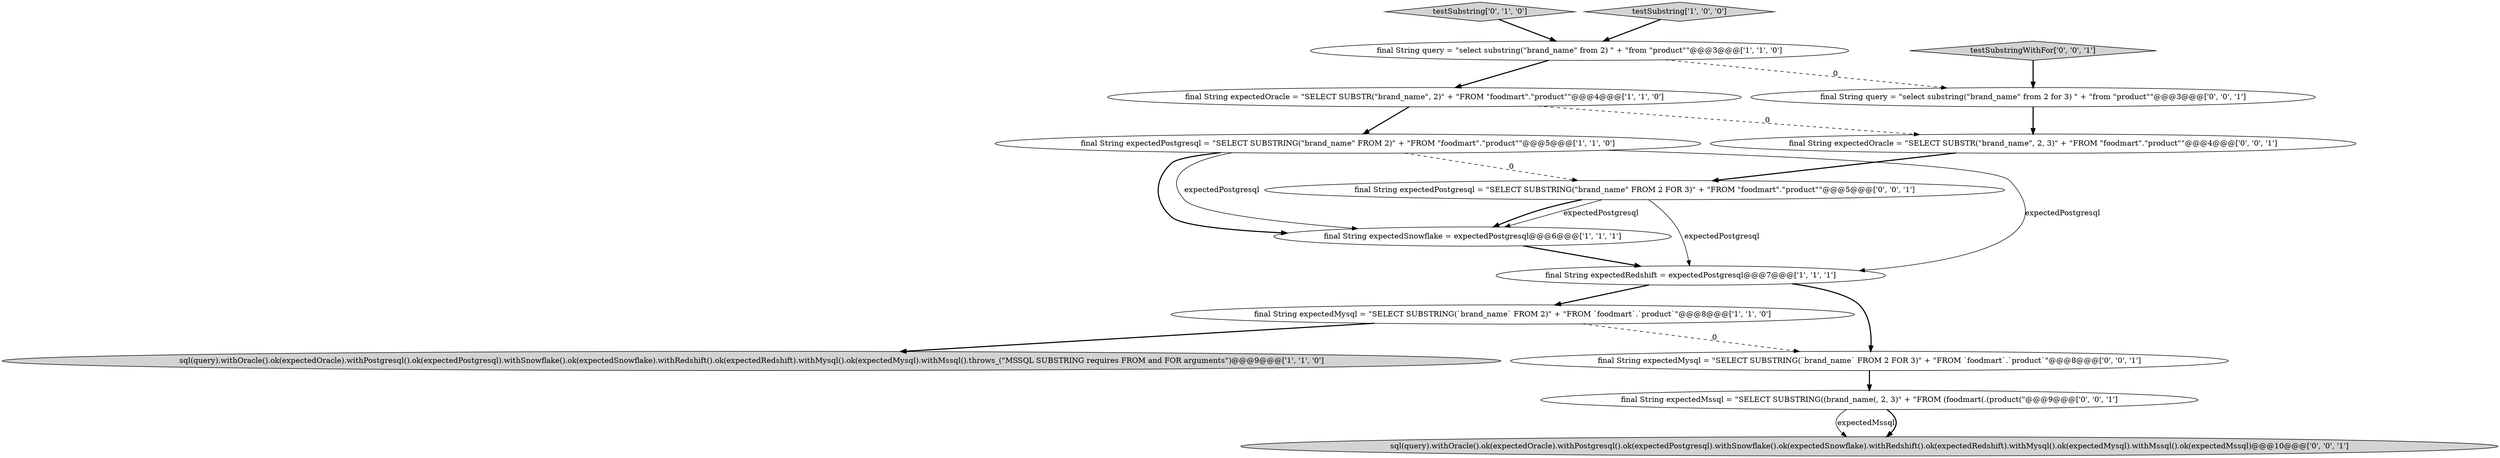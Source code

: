 digraph {
13 [style = filled, label = "final String expectedMssql = \"SELECT SUBSTRING((brand_name(, 2, 3)\" + \"FROM (foodmart(.(product(\"@@@9@@@['0', '0', '1']", fillcolor = white, shape = ellipse image = "AAA0AAABBB3BBB"];
15 [style = filled, label = "sql(query).withOracle().ok(expectedOracle).withPostgresql().ok(expectedPostgresql).withSnowflake().ok(expectedSnowflake).withRedshift().ok(expectedRedshift).withMysql().ok(expectedMysql).withMssql().ok(expectedMssql)@@@10@@@['0', '0', '1']", fillcolor = lightgray, shape = ellipse image = "AAA0AAABBB3BBB"];
12 [style = filled, label = "testSubstringWithFor['0', '0', '1']", fillcolor = lightgray, shape = diamond image = "AAA0AAABBB3BBB"];
0 [style = filled, label = "final String query = \"select substring(\"brand_name\" from 2) \" + \"from \"product\"\"@@@3@@@['1', '1', '0']", fillcolor = white, shape = ellipse image = "AAA0AAABBB1BBB"];
4 [style = filled, label = "final String expectedMysql = \"SELECT SUBSTRING(`brand_name` FROM 2)\" + \"FROM `foodmart`.`product`\"@@@8@@@['1', '1', '0']", fillcolor = white, shape = ellipse image = "AAA0AAABBB1BBB"];
5 [style = filled, label = "final String expectedSnowflake = expectedPostgresql@@@6@@@['1', '1', '1']", fillcolor = white, shape = ellipse image = "AAA0AAABBB1BBB"];
14 [style = filled, label = "final String expectedPostgresql = \"SELECT SUBSTRING(\"brand_name\" FROM 2 FOR 3)\" + \"FROM \"foodmart\".\"product\"\"@@@5@@@['0', '0', '1']", fillcolor = white, shape = ellipse image = "AAA0AAABBB3BBB"];
10 [style = filled, label = "final String query = \"select substring(\"brand_name\" from 2 for 3) \" + \"from \"product\"\"@@@3@@@['0', '0', '1']", fillcolor = white, shape = ellipse image = "AAA0AAABBB3BBB"];
3 [style = filled, label = "final String expectedOracle = \"SELECT SUBSTR(\"brand_name\", 2)\" + \"FROM \"foodmart\".\"product\"\"@@@4@@@['1', '1', '0']", fillcolor = white, shape = ellipse image = "AAA0AAABBB1BBB"];
1 [style = filled, label = "final String expectedPostgresql = \"SELECT SUBSTRING(\"brand_name\" FROM 2)\" + \"FROM \"foodmart\".\"product\"\"@@@5@@@['1', '1', '0']", fillcolor = white, shape = ellipse image = "AAA0AAABBB1BBB"];
2 [style = filled, label = "final String expectedRedshift = expectedPostgresql@@@7@@@['1', '1', '1']", fillcolor = white, shape = ellipse image = "AAA0AAABBB1BBB"];
7 [style = filled, label = "sql(query).withOracle().ok(expectedOracle).withPostgresql().ok(expectedPostgresql).withSnowflake().ok(expectedSnowflake).withRedshift().ok(expectedRedshift).withMysql().ok(expectedMysql).withMssql().throws_(\"MSSQL SUBSTRING requires FROM and FOR arguments\")@@@9@@@['1', '1', '0']", fillcolor = lightgray, shape = ellipse image = "AAA0AAABBB1BBB"];
9 [style = filled, label = "final String expectedOracle = \"SELECT SUBSTR(\"brand_name\", 2, 3)\" + \"FROM \"foodmart\".\"product\"\"@@@4@@@['0', '0', '1']", fillcolor = white, shape = ellipse image = "AAA0AAABBB3BBB"];
11 [style = filled, label = "final String expectedMysql = \"SELECT SUBSTRING(`brand_name` FROM 2 FOR 3)\" + \"FROM `foodmart`.`product`\"@@@8@@@['0', '0', '1']", fillcolor = white, shape = ellipse image = "AAA0AAABBB3BBB"];
8 [style = filled, label = "testSubstring['0', '1', '0']", fillcolor = lightgray, shape = diamond image = "AAA0AAABBB2BBB"];
6 [style = filled, label = "testSubstring['1', '0', '0']", fillcolor = lightgray, shape = diamond image = "AAA0AAABBB1BBB"];
1->5 [style = bold, label=""];
0->3 [style = bold, label=""];
14->5 [style = solid, label="expectedPostgresql"];
14->2 [style = solid, label="expectedPostgresql"];
3->1 [style = bold, label=""];
1->14 [style = dashed, label="0"];
6->0 [style = bold, label=""];
2->4 [style = bold, label=""];
0->10 [style = dashed, label="0"];
4->7 [style = bold, label=""];
1->5 [style = solid, label="expectedPostgresql"];
8->0 [style = bold, label=""];
1->2 [style = solid, label="expectedPostgresql"];
5->2 [style = bold, label=""];
12->10 [style = bold, label=""];
3->9 [style = dashed, label="0"];
11->13 [style = bold, label=""];
13->15 [style = solid, label="expectedMssql"];
9->14 [style = bold, label=""];
10->9 [style = bold, label=""];
13->15 [style = bold, label=""];
4->11 [style = dashed, label="0"];
2->11 [style = bold, label=""];
14->5 [style = bold, label=""];
}

